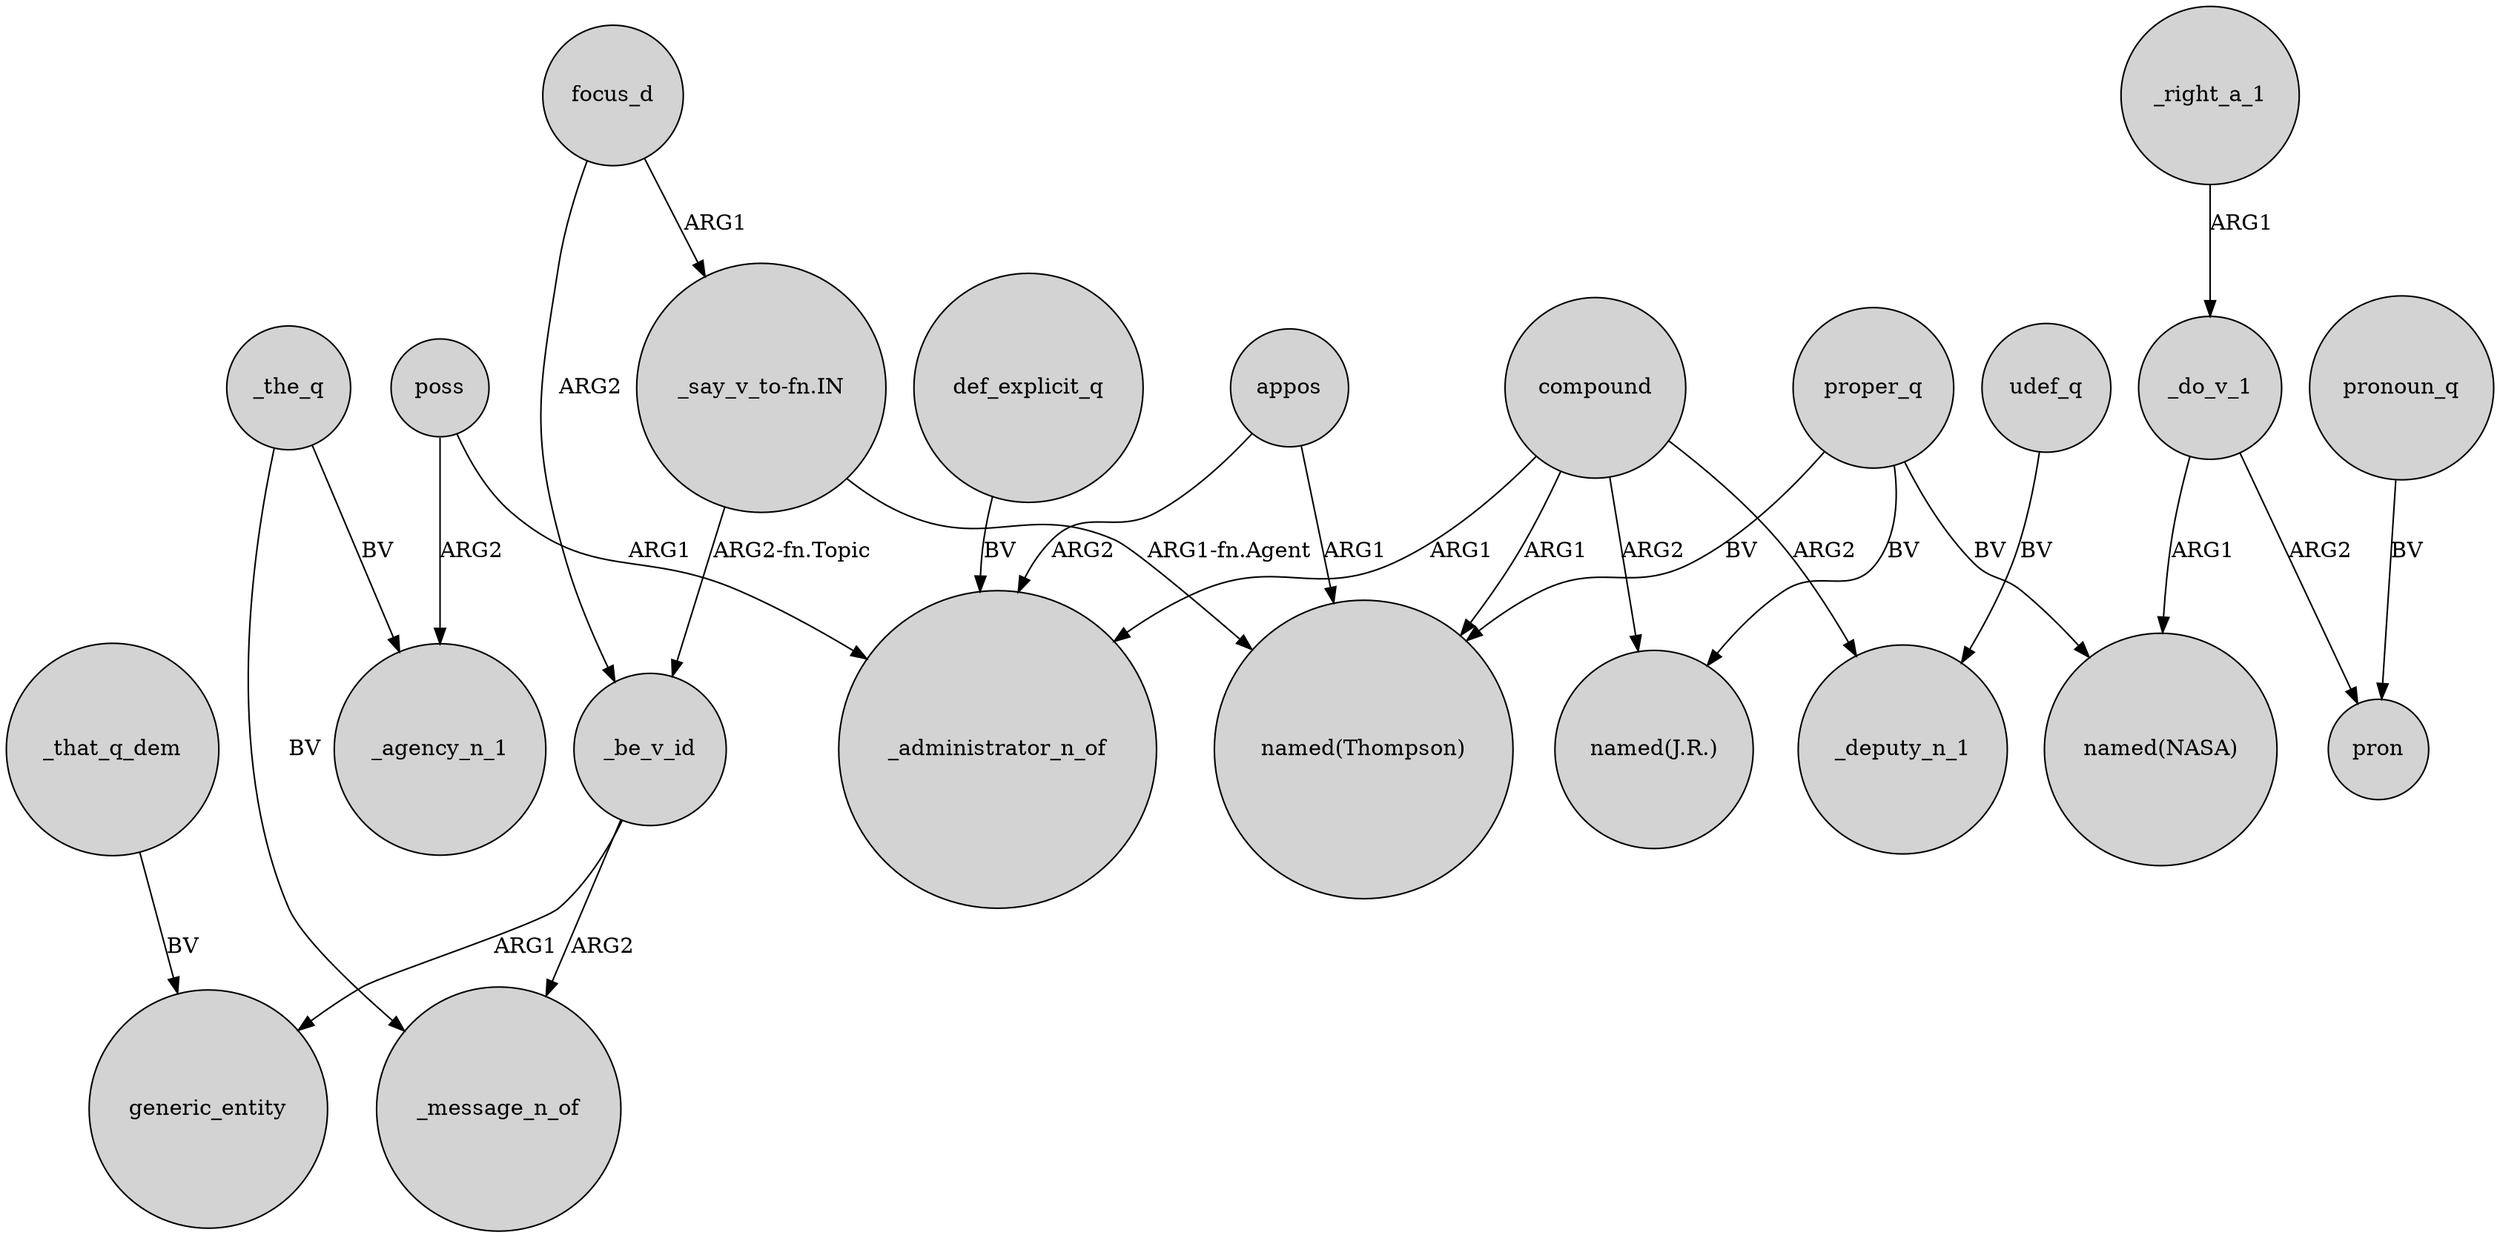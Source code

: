 digraph {
	node [shape=circle style=filled]
	focus_d -> _be_v_id [label=ARG2]
	proper_q -> "named(J.R.)" [label=BV]
	_the_q -> _agency_n_1 [label=BV]
	proper_q -> "named(NASA)" [label=BV]
	_that_q_dem -> generic_entity [label=BV]
	proper_q -> "named(Thompson)" [label=BV]
	compound -> _deputy_n_1 [label=ARG2]
	_do_v_1 -> "named(NASA)" [label=ARG1]
	_be_v_id -> generic_entity [label=ARG1]
	compound -> _administrator_n_of [label=ARG1]
	"_say_v_to-fn.IN" -> _be_v_id [label="ARG2-fn.Topic"]
	_do_v_1 -> pron [label=ARG2]
	pronoun_q -> pron [label=BV]
	compound -> "named(Thompson)" [label=ARG1]
	udef_q -> _deputy_n_1 [label=BV]
	poss -> _agency_n_1 [label=ARG2]
	_right_a_1 -> _do_v_1 [label=ARG1]
	appos -> "named(Thompson)" [label=ARG1]
	poss -> _administrator_n_of [label=ARG1]
	appos -> _administrator_n_of [label=ARG2]
	_be_v_id -> _message_n_of [label=ARG2]
	def_explicit_q -> _administrator_n_of [label=BV]
	compound -> "named(J.R.)" [label=ARG2]
	"_say_v_to-fn.IN" -> "named(Thompson)" [label="ARG1-fn.Agent"]
	_the_q -> _message_n_of [label=BV]
	focus_d -> "_say_v_to-fn.IN" [label=ARG1]
}
